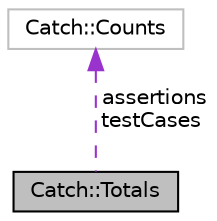 digraph "Catch::Totals"
{
 // LATEX_PDF_SIZE
  edge [fontname="Helvetica",fontsize="10",labelfontname="Helvetica",labelfontsize="10"];
  node [fontname="Helvetica",fontsize="10",shape=record];
  Node1 [label="Catch::Totals",height=0.2,width=0.4,color="black", fillcolor="grey75", style="filled", fontcolor="black",tooltip=" "];
  Node2 -> Node1 [dir="back",color="darkorchid3",fontsize="10",style="dashed",label=" assertions\ntestCases" ,fontname="Helvetica"];
  Node2 [label="Catch::Counts",height=0.2,width=0.4,color="grey75", fillcolor="white", style="filled",URL="$structCatch_1_1Counts.html",tooltip=" "];
}
